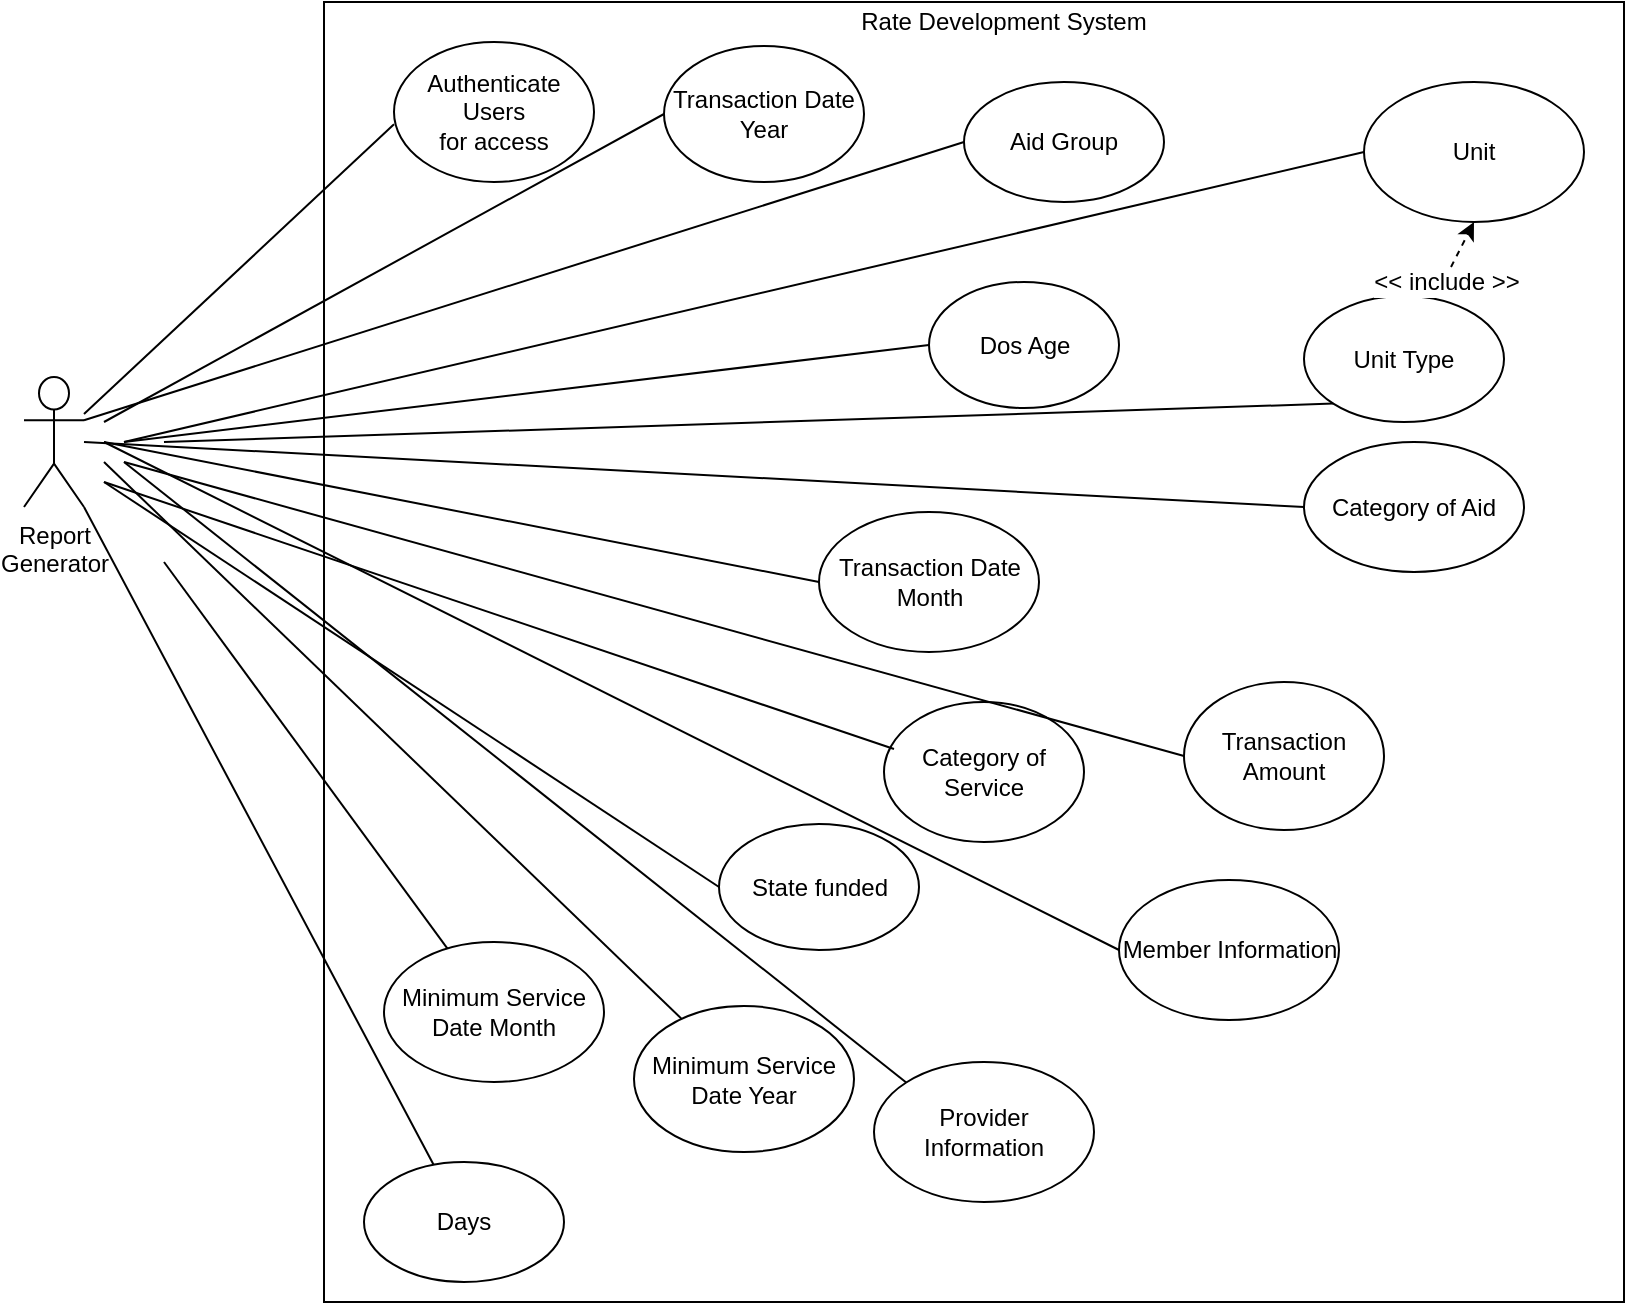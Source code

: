 <mxfile version="10.6.6" type="github"><diagram name="Page-1" id="58cdce13-f638-feb5-8d6f-7d28b1aa9fa0"><mxGraphModel dx="972" dy="653" grid="1" gridSize="10" guides="1" tooltips="1" connect="1" arrows="1" fold="1" page="1" pageScale="1" pageWidth="1100" pageHeight="850" background="#ffffff" math="0" shadow="0"><root><mxCell id="0"/><mxCell id="1" parent="0"/><mxCell id="d-hsaiZ8g-ONhvZN-5Sk-1" value="" style="whiteSpace=wrap;html=1;aspect=fixed;" parent="1" vertex="1"><mxGeometry x="230" y="140" width="650" height="650" as="geometry"/></mxCell><mxCell id="d-hsaiZ8g-ONhvZN-5Sk-2" value="Report &lt;br&gt;Generator&lt;br&gt;&lt;br&gt;" style="shape=umlActor;verticalLabelPosition=bottom;labelBackgroundColor=#ffffff;verticalAlign=top;html=1;outlineConnect=0;" parent="1" vertex="1"><mxGeometry x="80" y="327.5" width="30" height="65" as="geometry"/></mxCell><mxCell id="d-hsaiZ8g-ONhvZN-5Sk-6" value="Authenticate Users&lt;br&gt;for access&lt;br&gt;" style="ellipse;whiteSpace=wrap;html=1;" parent="1" vertex="1"><mxGeometry x="265" y="160" width="100" height="70" as="geometry"/></mxCell><mxCell id="bxQIzE6sDBddUkr3MF1H-3" value="Rate Development System" style="text;html=1;strokeColor=none;fillColor=none;align=center;verticalAlign=middle;whiteSpace=wrap;rounded=0;" vertex="1" parent="1"><mxGeometry x="450" y="140" width="240" height="20" as="geometry"/></mxCell><mxCell id="bxQIzE6sDBddUkr3MF1H-4" value="" style="endArrow=none;html=1;entryX=0;entryY=0.588;entryDx=0;entryDy=0;entryPerimeter=0;" edge="1" parent="1" source="d-hsaiZ8g-ONhvZN-5Sk-2" target="d-hsaiZ8g-ONhvZN-5Sk-6"><mxGeometry width="50" height="50" relative="1" as="geometry"><mxPoint x="130" y="780" as="sourcePoint"/><mxPoint x="180" y="730" as="targetPoint"/></mxGeometry></mxCell><mxCell id="bxQIzE6sDBddUkr3MF1H-5" value="Transaction Date Year" style="ellipse;whiteSpace=wrap;html=1;" vertex="1" parent="1"><mxGeometry x="400" y="162" width="100" height="68" as="geometry"/></mxCell><mxCell id="bxQIzE6sDBddUkr3MF1H-6" value="Category of Aid" style="ellipse;whiteSpace=wrap;html=1;" vertex="1" parent="1"><mxGeometry x="720" y="360" width="110" height="65" as="geometry"/></mxCell><mxCell id="bxQIzE6sDBddUkr3MF1H-7" value="Transaction Amount" style="ellipse;whiteSpace=wrap;html=1;" vertex="1" parent="1"><mxGeometry x="660" y="480" width="100" height="74" as="geometry"/></mxCell><mxCell id="bxQIzE6sDBddUkr3MF1H-8" value="Transaction Date Month" style="ellipse;whiteSpace=wrap;html=1;" vertex="1" parent="1"><mxGeometry x="477.5" y="395" width="110" height="70" as="geometry"/></mxCell><mxCell id="bxQIzE6sDBddUkr3MF1H-9" value="Minimum Service Date Year&lt;br&gt;" style="ellipse;whiteSpace=wrap;html=1;" vertex="1" parent="1"><mxGeometry x="385" y="642" width="110" height="73" as="geometry"/></mxCell><mxCell id="bxQIzE6sDBddUkr3MF1H-10" value="Minimum Service Date Month" style="ellipse;whiteSpace=wrap;html=1;" vertex="1" parent="1"><mxGeometry x="260" y="610" width="110" height="70" as="geometry"/></mxCell><mxCell id="bxQIzE6sDBddUkr3MF1H-11" value="Aid Group" style="ellipse;whiteSpace=wrap;html=1;" vertex="1" parent="1"><mxGeometry x="550" y="180" width="100" height="60" as="geometry"/></mxCell><mxCell id="bxQIzE6sDBddUkr3MF1H-12" value="Dos Age" style="ellipse;whiteSpace=wrap;html=1;" vertex="1" parent="1"><mxGeometry x="532.5" y="280" width="95" height="63" as="geometry"/></mxCell><mxCell id="bxQIzE6sDBddUkr3MF1H-13" value="Category of Service" style="ellipse;whiteSpace=wrap;html=1;" vertex="1" parent="1"><mxGeometry x="510" y="490" width="100" height="70" as="geometry"/></mxCell><mxCell id="bxQIzE6sDBddUkr3MF1H-14" value="State funded" style="ellipse;whiteSpace=wrap;html=1;" vertex="1" parent="1"><mxGeometry x="427.5" y="551" width="100" height="63" as="geometry"/></mxCell><mxCell id="bxQIzE6sDBddUkr3MF1H-15" value="Unit Type" style="ellipse;whiteSpace=wrap;html=1;" vertex="1" parent="1"><mxGeometry x="720" y="287" width="100" height="63" as="geometry"/></mxCell><mxCell id="bxQIzE6sDBddUkr3MF1H-16" value="Unit" style="ellipse;whiteSpace=wrap;html=1;" vertex="1" parent="1"><mxGeometry x="750" y="180" width="110" height="70" as="geometry"/></mxCell><mxCell id="bxQIzE6sDBddUkr3MF1H-17" value="Days" style="ellipse;whiteSpace=wrap;html=1;" vertex="1" parent="1"><mxGeometry x="250" y="720" width="100" height="60" as="geometry"/></mxCell><mxCell id="bxQIzE6sDBddUkr3MF1H-18" value="Member Information" style="ellipse;whiteSpace=wrap;html=1;" vertex="1" parent="1"><mxGeometry x="627.5" y="579" width="110" height="70" as="geometry"/></mxCell><mxCell id="bxQIzE6sDBddUkr3MF1H-19" value="Provider Information" style="ellipse;whiteSpace=wrap;html=1;" vertex="1" parent="1"><mxGeometry x="505" y="670" width="110" height="70" as="geometry"/></mxCell><mxCell id="bxQIzE6sDBddUkr3MF1H-22" value="" style="endArrow=none;html=1;entryX=0;entryY=0.5;entryDx=0;entryDy=0;" edge="1" parent="1" target="bxQIzE6sDBddUkr3MF1H-5"><mxGeometry width="50" height="50" relative="1" as="geometry"><mxPoint x="120" y="350" as="sourcePoint"/><mxPoint x="100" y="810" as="targetPoint"/></mxGeometry></mxCell><mxCell id="bxQIzE6sDBddUkr3MF1H-23" value="" style="endArrow=none;html=1;entryX=0;entryY=0.5;entryDx=0;entryDy=0;" edge="1" parent="1" target="bxQIzE6sDBddUkr3MF1H-8"><mxGeometry width="50" height="50" relative="1" as="geometry"><mxPoint x="120" y="360" as="sourcePoint"/><mxPoint x="100" y="810" as="targetPoint"/></mxGeometry></mxCell><mxCell id="bxQIzE6sDBddUkr3MF1H-24" value="" style="endArrow=none;html=1;" edge="1" parent="1" target="bxQIzE6sDBddUkr3MF1H-9"><mxGeometry width="50" height="50" relative="1" as="geometry"><mxPoint x="120" y="370" as="sourcePoint"/><mxPoint x="100" y="810" as="targetPoint"/></mxGeometry></mxCell><mxCell id="bxQIzE6sDBddUkr3MF1H-25" value="" style="endArrow=none;html=1;" edge="1" parent="1" target="bxQIzE6sDBddUkr3MF1H-10"><mxGeometry width="50" height="50" relative="1" as="geometry"><mxPoint x="150" y="420" as="sourcePoint"/><mxPoint x="100" y="810" as="targetPoint"/></mxGeometry></mxCell><mxCell id="bxQIzE6sDBddUkr3MF1H-26" value="" style="endArrow=none;html=1;entryX=0;entryY=0.5;entryDx=0;entryDy=0;exitX=1;exitY=0.333;exitDx=0;exitDy=0;exitPerimeter=0;" edge="1" parent="1" source="d-hsaiZ8g-ONhvZN-5Sk-2" target="bxQIzE6sDBddUkr3MF1H-11"><mxGeometry width="50" height="50" relative="1" as="geometry"><mxPoint x="160" y="320" as="sourcePoint"/><mxPoint x="100" y="810" as="targetPoint"/></mxGeometry></mxCell><mxCell id="bxQIzE6sDBddUkr3MF1H-27" value="" style="endArrow=classic;html=1;entryX=0.5;entryY=1;entryDx=0;entryDy=0;dashed=1;" edge="1" parent="1" source="bxQIzE6sDBddUkr3MF1H-15" target="bxQIzE6sDBddUkr3MF1H-16"><mxGeometry width="50" height="50" relative="1" as="geometry"><mxPoint x="50" y="860" as="sourcePoint"/><mxPoint x="100" y="810" as="targetPoint"/></mxGeometry></mxCell><mxCell id="bxQIzE6sDBddUkr3MF1H-28" value="&amp;lt;&amp;lt; include &amp;gt;&amp;gt;" style="text;html=1;resizable=0;points=[];align=center;verticalAlign=middle;labelBackgroundColor=#ffffff;" vertex="1" connectable="0" parent="bxQIzE6sDBddUkr3MF1H-27"><mxGeometry x="-0.508" y="-1" relative="1" as="geometry"><mxPoint as="offset"/></mxGeometry></mxCell><mxCell id="bxQIzE6sDBddUkr3MF1H-29" value="" style="endArrow=none;html=1;entryX=0;entryY=0.5;entryDx=0;entryDy=0;rounded=0;" edge="1" parent="1" target="bxQIzE6sDBddUkr3MF1H-12"><mxGeometry width="50" height="50" relative="1" as="geometry"><mxPoint x="130" y="360" as="sourcePoint"/><mxPoint x="100" y="810" as="targetPoint"/></mxGeometry></mxCell><mxCell id="bxQIzE6sDBddUkr3MF1H-30" value="" style="endArrow=none;html=1;entryX=0;entryY=0.5;entryDx=0;entryDy=0;" edge="1" parent="1" target="bxQIzE6sDBddUkr3MF1H-6"><mxGeometry width="50" height="50" relative="1" as="geometry"><mxPoint x="110" y="360" as="sourcePoint"/><mxPoint x="100" y="810" as="targetPoint"/></mxGeometry></mxCell><mxCell id="bxQIzE6sDBddUkr3MF1H-31" value="" style="endArrow=none;html=1;entryX=1;entryY=1;entryDx=0;entryDy=0;entryPerimeter=0;" edge="1" parent="1" source="bxQIzE6sDBddUkr3MF1H-17" target="d-hsaiZ8g-ONhvZN-5Sk-2"><mxGeometry width="50" height="50" relative="1" as="geometry"><mxPoint x="50" y="860" as="sourcePoint"/><mxPoint x="100" y="810" as="targetPoint"/></mxGeometry></mxCell><mxCell id="bxQIzE6sDBddUkr3MF1H-32" value="" style="endArrow=none;html=1;entryX=0;entryY=0.5;entryDx=0;entryDy=0;" edge="1" parent="1" target="bxQIzE6sDBddUkr3MF1H-14"><mxGeometry width="50" height="50" relative="1" as="geometry"><mxPoint x="120" y="380" as="sourcePoint"/><mxPoint x="100" y="810" as="targetPoint"/></mxGeometry></mxCell><mxCell id="bxQIzE6sDBddUkr3MF1H-33" value="" style="endArrow=none;html=1;entryX=0;entryY=1;entryDx=0;entryDy=0;" edge="1" parent="1" target="bxQIzE6sDBddUkr3MF1H-15"><mxGeometry width="50" height="50" relative="1" as="geometry"><mxPoint x="150" y="360" as="sourcePoint"/><mxPoint x="100" y="810" as="targetPoint"/></mxGeometry></mxCell><mxCell id="bxQIzE6sDBddUkr3MF1H-34" value="" style="endArrow=none;html=1;entryX=0.05;entryY=0.336;entryDx=0;entryDy=0;entryPerimeter=0;" edge="1" parent="1" target="bxQIzE6sDBddUkr3MF1H-13"><mxGeometry width="50" height="50" relative="1" as="geometry"><mxPoint x="120" y="380" as="sourcePoint"/><mxPoint x="100" y="810" as="targetPoint"/></mxGeometry></mxCell><mxCell id="bxQIzE6sDBddUkr3MF1H-35" value="" style="endArrow=none;html=1;entryX=0;entryY=0.5;entryDx=0;entryDy=0;" edge="1" parent="1" target="bxQIzE6sDBddUkr3MF1H-7"><mxGeometry width="50" height="50" relative="1" as="geometry"><mxPoint x="130" y="370" as="sourcePoint"/><mxPoint x="100" y="810" as="targetPoint"/></mxGeometry></mxCell><mxCell id="bxQIzE6sDBddUkr3MF1H-37" value="" style="endArrow=none;html=1;entryX=0;entryY=0.5;entryDx=0;entryDy=0;" edge="1" parent="1" target="bxQIzE6sDBddUkr3MF1H-16"><mxGeometry width="50" height="50" relative="1" as="geometry"><mxPoint x="130" y="360" as="sourcePoint"/><mxPoint x="100" y="810" as="targetPoint"/></mxGeometry></mxCell><mxCell id="bxQIzE6sDBddUkr3MF1H-38" value="" style="endArrow=none;html=1;entryX=0;entryY=0.5;entryDx=0;entryDy=0;" edge="1" parent="1" target="bxQIzE6sDBddUkr3MF1H-18"><mxGeometry width="50" height="50" relative="1" as="geometry"><mxPoint x="120" y="360" as="sourcePoint"/><mxPoint x="100" y="810" as="targetPoint"/></mxGeometry></mxCell><mxCell id="bxQIzE6sDBddUkr3MF1H-39" value="" style="endArrow=none;html=1;entryX=0;entryY=0;entryDx=0;entryDy=0;" edge="1" parent="1" target="bxQIzE6sDBddUkr3MF1H-19"><mxGeometry width="50" height="50" relative="1" as="geometry"><mxPoint x="130" y="370" as="sourcePoint"/><mxPoint x="100" y="810" as="targetPoint"/></mxGeometry></mxCell></root></mxGraphModel></diagram></mxfile>